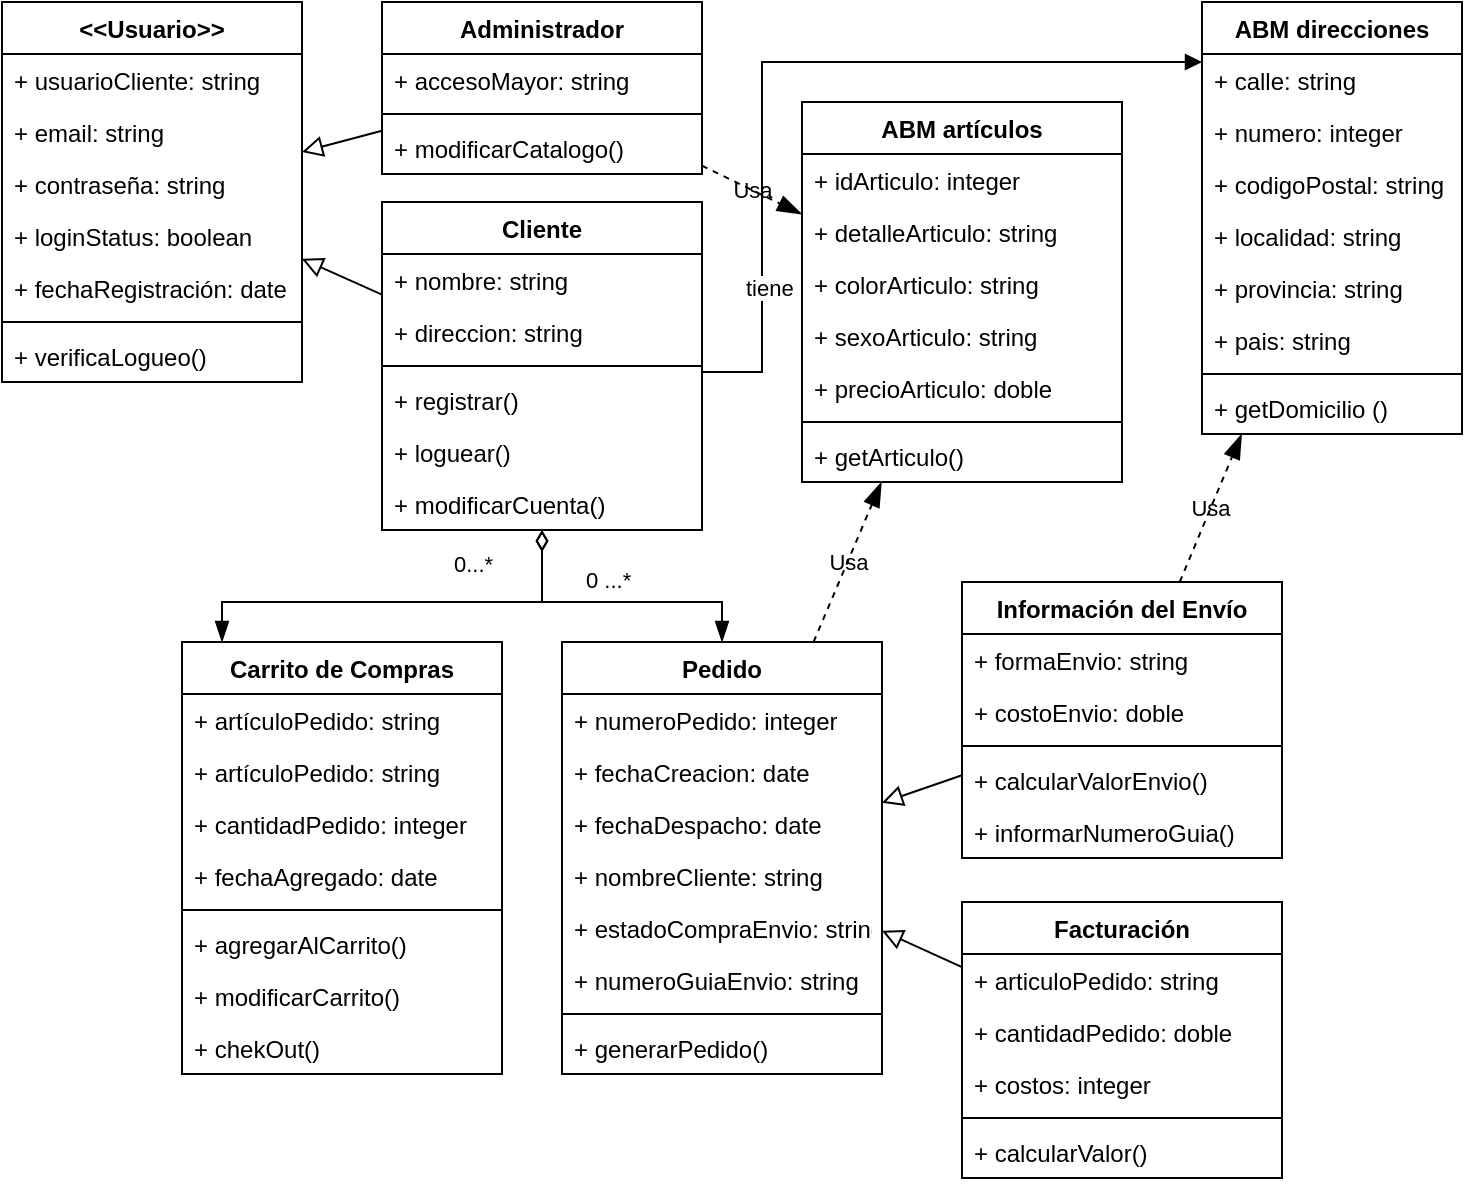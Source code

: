 <mxfile version="12.5.1" type="device"><diagram id="ciMFd6_CBrnLsRwzJrKy" name="Page-1"><mxGraphModel dx="868" dy="467" grid="1" gridSize="10" guides="1" tooltips="1" connect="1" arrows="1" fold="1" page="1" pageScale="1" pageWidth="1169" pageHeight="826" math="0" shadow="0"><root><mxCell id="0"/><mxCell id="1" parent="0"/><mxCell id="z8vjfmseeXn0USBV1nfo-5" value="&lt;&lt;Usuario&gt;&gt;" style="swimlane;fontStyle=1;align=center;verticalAlign=top;childLayout=stackLayout;horizontal=1;startSize=26;horizontalStack=0;resizeParent=1;resizeParentMax=0;resizeLast=0;collapsible=1;marginBottom=0;" parent="1" vertex="1"><mxGeometry x="80" y="10" width="150" height="190" as="geometry"/></mxCell><mxCell id="z8vjfmseeXn0USBV1nfo-6" value="+ usuarioCliente: string" style="text;strokeColor=none;fillColor=none;align=left;verticalAlign=top;spacingLeft=4;spacingRight=4;overflow=hidden;rotatable=0;points=[[0,0.5],[1,0.5]];portConstraint=eastwest;" parent="z8vjfmseeXn0USBV1nfo-5" vertex="1"><mxGeometry y="26" width="150" height="26" as="geometry"/></mxCell><mxCell id="gzXGclxdogw32uuu3xl3-1" value="+ email: string" style="text;strokeColor=none;fillColor=none;align=left;verticalAlign=top;spacingLeft=4;spacingRight=4;overflow=hidden;rotatable=0;points=[[0,0.5],[1,0.5]];portConstraint=eastwest;" vertex="1" parent="z8vjfmseeXn0USBV1nfo-5"><mxGeometry y="52" width="150" height="26" as="geometry"/></mxCell><mxCell id="z8vjfmseeXn0USBV1nfo-9" value="+ contraseña: string" style="text;strokeColor=none;fillColor=none;align=left;verticalAlign=top;spacingLeft=4;spacingRight=4;overflow=hidden;rotatable=0;points=[[0,0.5],[1,0.5]];portConstraint=eastwest;" parent="z8vjfmseeXn0USBV1nfo-5" vertex="1"><mxGeometry y="78" width="150" height="26" as="geometry"/></mxCell><mxCell id="z8vjfmseeXn0USBV1nfo-11" value="+ loginStatus: boolean" style="text;strokeColor=none;fillColor=none;align=left;verticalAlign=top;spacingLeft=4;spacingRight=4;overflow=hidden;rotatable=0;points=[[0,0.5],[1,0.5]];portConstraint=eastwest;" parent="z8vjfmseeXn0USBV1nfo-5" vertex="1"><mxGeometry y="104" width="150" height="26" as="geometry"/></mxCell><mxCell id="z8vjfmseeXn0USBV1nfo-10" value="+ fechaRegistración: date" style="text;strokeColor=none;fillColor=none;align=left;verticalAlign=top;spacingLeft=4;spacingRight=4;overflow=hidden;rotatable=0;points=[[0,0.5],[1,0.5]];portConstraint=eastwest;" parent="z8vjfmseeXn0USBV1nfo-5" vertex="1"><mxGeometry y="130" width="150" height="26" as="geometry"/></mxCell><mxCell id="z8vjfmseeXn0USBV1nfo-7" value="" style="line;strokeWidth=1;fillColor=none;align=left;verticalAlign=middle;spacingTop=-1;spacingLeft=3;spacingRight=3;rotatable=0;labelPosition=right;points=[];portConstraint=eastwest;" parent="z8vjfmseeXn0USBV1nfo-5" vertex="1"><mxGeometry y="156" width="150" height="8" as="geometry"/></mxCell><mxCell id="z8vjfmseeXn0USBV1nfo-8" value="+ verificaLogueo()" style="text;strokeColor=none;fillColor=none;align=left;verticalAlign=top;spacingLeft=4;spacingRight=4;overflow=hidden;rotatable=0;points=[[0,0.5],[1,0.5]];portConstraint=eastwest;" parent="z8vjfmseeXn0USBV1nfo-5" vertex="1"><mxGeometry y="164" width="150" height="26" as="geometry"/></mxCell><mxCell id="z8vjfmseeXn0USBV1nfo-12" value="Cliente" style="swimlane;fontStyle=1;align=center;verticalAlign=top;childLayout=stackLayout;horizontal=1;startSize=26;horizontalStack=0;resizeParent=1;resizeParentMax=0;resizeLast=0;collapsible=1;marginBottom=0;" parent="1" vertex="1"><mxGeometry x="270" y="110" width="160" height="164" as="geometry"/></mxCell><mxCell id="z8vjfmseeXn0USBV1nfo-13" value="+ nombre: string" style="text;strokeColor=none;fillColor=none;align=left;verticalAlign=top;spacingLeft=4;spacingRight=4;overflow=hidden;rotatable=0;points=[[0,0.5],[1,0.5]];portConstraint=eastwest;" parent="z8vjfmseeXn0USBV1nfo-12" vertex="1"><mxGeometry y="26" width="160" height="26" as="geometry"/></mxCell><mxCell id="z8vjfmseeXn0USBV1nfo-16" value="+ direccion: string" style="text;strokeColor=none;fillColor=none;align=left;verticalAlign=top;spacingLeft=4;spacingRight=4;overflow=hidden;rotatable=0;points=[[0,0.5],[1,0.5]];portConstraint=eastwest;" parent="z8vjfmseeXn0USBV1nfo-12" vertex="1"><mxGeometry y="52" width="160" height="26" as="geometry"/></mxCell><mxCell id="z8vjfmseeXn0USBV1nfo-14" value="" style="line;strokeWidth=1;fillColor=none;align=left;verticalAlign=middle;spacingTop=-1;spacingLeft=3;spacingRight=3;rotatable=0;labelPosition=right;points=[];portConstraint=eastwest;" parent="z8vjfmseeXn0USBV1nfo-12" vertex="1"><mxGeometry y="78" width="160" height="8" as="geometry"/></mxCell><mxCell id="z8vjfmseeXn0USBV1nfo-15" value="+ registrar()" style="text;strokeColor=none;fillColor=none;align=left;verticalAlign=top;spacingLeft=4;spacingRight=4;overflow=hidden;rotatable=0;points=[[0,0.5],[1,0.5]];portConstraint=eastwest;" parent="z8vjfmseeXn0USBV1nfo-12" vertex="1"><mxGeometry y="86" width="160" height="26" as="geometry"/></mxCell><mxCell id="gzXGclxdogw32uuu3xl3-41" value="+ loguear()" style="text;strokeColor=none;fillColor=none;align=left;verticalAlign=top;spacingLeft=4;spacingRight=4;overflow=hidden;rotatable=0;points=[[0,0.5],[1,0.5]];portConstraint=eastwest;" vertex="1" parent="z8vjfmseeXn0USBV1nfo-12"><mxGeometry y="112" width="160" height="26" as="geometry"/></mxCell><mxCell id="z8vjfmseeXn0USBV1nfo-21" value="+ modificarCuenta()" style="text;strokeColor=none;fillColor=none;align=left;verticalAlign=top;spacingLeft=4;spacingRight=4;overflow=hidden;rotatable=0;points=[[0,0.5],[1,0.5]];portConstraint=eastwest;" parent="z8vjfmseeXn0USBV1nfo-12" vertex="1"><mxGeometry y="138" width="160" height="26" as="geometry"/></mxCell><mxCell id="z8vjfmseeXn0USBV1nfo-22" value="Administrador" style="swimlane;fontStyle=1;align=center;verticalAlign=top;childLayout=stackLayout;horizontal=1;startSize=26;horizontalStack=0;resizeParent=1;resizeParentMax=0;resizeLast=0;collapsible=1;marginBottom=0;" parent="1" vertex="1"><mxGeometry x="270" y="10" width="160" height="86" as="geometry"/></mxCell><mxCell id="z8vjfmseeXn0USBV1nfo-23" value="+ accesoMayor: string" style="text;strokeColor=none;fillColor=none;align=left;verticalAlign=top;spacingLeft=4;spacingRight=4;overflow=hidden;rotatable=0;points=[[0,0.5],[1,0.5]];portConstraint=eastwest;" parent="z8vjfmseeXn0USBV1nfo-22" vertex="1"><mxGeometry y="26" width="160" height="26" as="geometry"/></mxCell><mxCell id="z8vjfmseeXn0USBV1nfo-24" value="" style="line;strokeWidth=1;fillColor=none;align=left;verticalAlign=middle;spacingTop=-1;spacingLeft=3;spacingRight=3;rotatable=0;labelPosition=right;points=[];portConstraint=eastwest;" parent="z8vjfmseeXn0USBV1nfo-22" vertex="1"><mxGeometry y="52" width="160" height="8" as="geometry"/></mxCell><mxCell id="z8vjfmseeXn0USBV1nfo-25" value="+ modificarCatalogo()" style="text;strokeColor=none;fillColor=none;align=left;verticalAlign=top;spacingLeft=4;spacingRight=4;overflow=hidden;rotatable=0;points=[[0,0.5],[1,0.5]];portConstraint=eastwest;" parent="z8vjfmseeXn0USBV1nfo-22" vertex="1"><mxGeometry y="60" width="160" height="26" as="geometry"/></mxCell><mxCell id="z8vjfmseeXn0USBV1nfo-27" value="Pedido" style="swimlane;fontStyle=1;align=center;verticalAlign=top;childLayout=stackLayout;horizontal=1;startSize=26;horizontalStack=0;resizeParent=1;resizeParentMax=0;resizeLast=0;collapsible=1;marginBottom=0;" parent="1" vertex="1"><mxGeometry x="360" y="330" width="160" height="216" as="geometry"/></mxCell><mxCell id="z8vjfmseeXn0USBV1nfo-28" value="+ numeroPedido: integer" style="text;strokeColor=none;fillColor=none;align=left;verticalAlign=top;spacingLeft=4;spacingRight=4;overflow=hidden;rotatable=0;points=[[0,0.5],[1,0.5]];portConstraint=eastwest;" parent="z8vjfmseeXn0USBV1nfo-27" vertex="1"><mxGeometry y="26" width="160" height="26" as="geometry"/></mxCell><mxCell id="z8vjfmseeXn0USBV1nfo-31" value="+ fechaCreacion: date" style="text;strokeColor=none;fillColor=none;align=left;verticalAlign=top;spacingLeft=4;spacingRight=4;overflow=hidden;rotatable=0;points=[[0,0.5],[1,0.5]];portConstraint=eastwest;" parent="z8vjfmseeXn0USBV1nfo-27" vertex="1"><mxGeometry y="52" width="160" height="26" as="geometry"/></mxCell><mxCell id="z8vjfmseeXn0USBV1nfo-32" value="+ fechaDespacho: date" style="text;strokeColor=none;fillColor=none;align=left;verticalAlign=top;spacingLeft=4;spacingRight=4;overflow=hidden;rotatable=0;points=[[0,0.5],[1,0.5]];portConstraint=eastwest;" parent="z8vjfmseeXn0USBV1nfo-27" vertex="1"><mxGeometry y="78" width="160" height="26" as="geometry"/></mxCell><mxCell id="z8vjfmseeXn0USBV1nfo-33" value="+ nombreCliente: string" style="text;strokeColor=none;fillColor=none;align=left;verticalAlign=top;spacingLeft=4;spacingRight=4;overflow=hidden;rotatable=0;points=[[0,0.5],[1,0.5]];portConstraint=eastwest;" parent="z8vjfmseeXn0USBV1nfo-27" vertex="1"><mxGeometry y="104" width="160" height="26" as="geometry"/></mxCell><mxCell id="z8vjfmseeXn0USBV1nfo-34" value="+ estadoCompraEnvio: string" style="text;strokeColor=none;fillColor=none;align=left;verticalAlign=top;spacingLeft=4;spacingRight=4;overflow=hidden;rotatable=0;points=[[0,0.5],[1,0.5]];portConstraint=eastwest;" parent="z8vjfmseeXn0USBV1nfo-27" vertex="1"><mxGeometry y="130" width="160" height="26" as="geometry"/></mxCell><mxCell id="z8vjfmseeXn0USBV1nfo-35" value="+ numeroGuiaEnvio: string" style="text;strokeColor=none;fillColor=none;align=left;verticalAlign=top;spacingLeft=4;spacingRight=4;overflow=hidden;rotatable=0;points=[[0,0.5],[1,0.5]];portConstraint=eastwest;" parent="z8vjfmseeXn0USBV1nfo-27" vertex="1"><mxGeometry y="156" width="160" height="26" as="geometry"/></mxCell><mxCell id="z8vjfmseeXn0USBV1nfo-29" value="" style="line;strokeWidth=1;fillColor=none;align=left;verticalAlign=middle;spacingTop=-1;spacingLeft=3;spacingRight=3;rotatable=0;labelPosition=right;points=[];portConstraint=eastwest;" parent="z8vjfmseeXn0USBV1nfo-27" vertex="1"><mxGeometry y="182" width="160" height="8" as="geometry"/></mxCell><mxCell id="z8vjfmseeXn0USBV1nfo-30" value="+ generarPedido()" style="text;strokeColor=none;fillColor=none;align=left;verticalAlign=top;spacingLeft=4;spacingRight=4;overflow=hidden;rotatable=0;points=[[0,0.5],[1,0.5]];portConstraint=eastwest;" parent="z8vjfmseeXn0USBV1nfo-27" vertex="1"><mxGeometry y="190" width="160" height="26" as="geometry"/></mxCell><mxCell id="z8vjfmseeXn0USBV1nfo-36" value="Información del Envío" style="swimlane;fontStyle=1;align=center;verticalAlign=top;childLayout=stackLayout;horizontal=1;startSize=26;horizontalStack=0;resizeParent=1;resizeParentMax=0;resizeLast=0;collapsible=1;marginBottom=0;" parent="1" vertex="1"><mxGeometry x="560" y="300" width="160" height="138" as="geometry"/></mxCell><mxCell id="z8vjfmseeXn0USBV1nfo-40" value="+ formaEnvio: string" style="text;strokeColor=none;fillColor=none;align=left;verticalAlign=top;spacingLeft=4;spacingRight=4;overflow=hidden;rotatable=0;points=[[0,0.5],[1,0.5]];portConstraint=eastwest;" parent="z8vjfmseeXn0USBV1nfo-36" vertex="1"><mxGeometry y="26" width="160" height="26" as="geometry"/></mxCell><mxCell id="z8vjfmseeXn0USBV1nfo-41" value="+ costoEnvio: doble" style="text;strokeColor=none;fillColor=none;align=left;verticalAlign=top;spacingLeft=4;spacingRight=4;overflow=hidden;rotatable=0;points=[[0,0.5],[1,0.5]];portConstraint=eastwest;" parent="z8vjfmseeXn0USBV1nfo-36" vertex="1"><mxGeometry y="52" width="160" height="26" as="geometry"/></mxCell><mxCell id="z8vjfmseeXn0USBV1nfo-38" value="" style="line;strokeWidth=1;fillColor=none;align=left;verticalAlign=middle;spacingTop=-1;spacingLeft=3;spacingRight=3;rotatable=0;labelPosition=right;points=[];portConstraint=eastwest;" parent="z8vjfmseeXn0USBV1nfo-36" vertex="1"><mxGeometry y="78" width="160" height="8" as="geometry"/></mxCell><mxCell id="z8vjfmseeXn0USBV1nfo-39" value="+ calcularValorEnvio()" style="text;strokeColor=none;fillColor=none;align=left;verticalAlign=top;spacingLeft=4;spacingRight=4;overflow=hidden;rotatable=0;points=[[0,0.5],[1,0.5]];portConstraint=eastwest;" parent="z8vjfmseeXn0USBV1nfo-36" vertex="1"><mxGeometry y="86" width="160" height="26" as="geometry"/></mxCell><mxCell id="gzXGclxdogw32uuu3xl3-47" value="+ informarNumeroGuia()" style="text;strokeColor=none;fillColor=none;align=left;verticalAlign=top;spacingLeft=4;spacingRight=4;overflow=hidden;rotatable=0;points=[[0,0.5],[1,0.5]];portConstraint=eastwest;" vertex="1" parent="z8vjfmseeXn0USBV1nfo-36"><mxGeometry y="112" width="160" height="26" as="geometry"/></mxCell><mxCell id="z8vjfmseeXn0USBV1nfo-43" value="Facturación" style="swimlane;fontStyle=1;align=center;verticalAlign=top;childLayout=stackLayout;horizontal=1;startSize=26;horizontalStack=0;resizeParent=1;resizeParentMax=0;resizeLast=0;collapsible=1;marginBottom=0;" parent="1" vertex="1"><mxGeometry x="560" y="460" width="160" height="138" as="geometry"/></mxCell><mxCell id="z8vjfmseeXn0USBV1nfo-47" value="+ articuloPedido: string" style="text;strokeColor=none;fillColor=none;align=left;verticalAlign=top;spacingLeft=4;spacingRight=4;overflow=hidden;rotatable=0;points=[[0,0.5],[1,0.5]];portConstraint=eastwest;" parent="z8vjfmseeXn0USBV1nfo-43" vertex="1"><mxGeometry y="26" width="160" height="26" as="geometry"/></mxCell><mxCell id="z8vjfmseeXn0USBV1nfo-48" value="+ cantidadPedido: doble" style="text;strokeColor=none;fillColor=none;align=left;verticalAlign=top;spacingLeft=4;spacingRight=4;overflow=hidden;rotatable=0;points=[[0,0.5],[1,0.5]];portConstraint=eastwest;" parent="z8vjfmseeXn0USBV1nfo-43" vertex="1"><mxGeometry y="52" width="160" height="26" as="geometry"/></mxCell><mxCell id="z8vjfmseeXn0USBV1nfo-49" value="+ costos: integer" style="text;strokeColor=none;fillColor=none;align=left;verticalAlign=top;spacingLeft=4;spacingRight=4;overflow=hidden;rotatable=0;points=[[0,0.5],[1,0.5]];portConstraint=eastwest;" parent="z8vjfmseeXn0USBV1nfo-43" vertex="1"><mxGeometry y="78" width="160" height="26" as="geometry"/></mxCell><mxCell id="z8vjfmseeXn0USBV1nfo-45" value="" style="line;strokeWidth=1;fillColor=none;align=left;verticalAlign=middle;spacingTop=-1;spacingLeft=3;spacingRight=3;rotatable=0;labelPosition=right;points=[];portConstraint=eastwest;" parent="z8vjfmseeXn0USBV1nfo-43" vertex="1"><mxGeometry y="104" width="160" height="8" as="geometry"/></mxCell><mxCell id="z8vjfmseeXn0USBV1nfo-46" value="+ calcularValor()" style="text;strokeColor=none;fillColor=none;align=left;verticalAlign=top;spacingLeft=4;spacingRight=4;overflow=hidden;rotatable=0;points=[[0,0.5],[1,0.5]];portConstraint=eastwest;" parent="z8vjfmseeXn0USBV1nfo-43" vertex="1"><mxGeometry y="112" width="160" height="26" as="geometry"/></mxCell><mxCell id="z8vjfmseeXn0USBV1nfo-51" value="Carrito de Compras" style="swimlane;fontStyle=1;align=center;verticalAlign=top;childLayout=stackLayout;horizontal=1;startSize=26;horizontalStack=0;resizeParent=1;resizeParentMax=0;resizeLast=0;collapsible=1;marginBottom=0;" parent="1" vertex="1"><mxGeometry x="170" y="330" width="160" height="216" as="geometry"/></mxCell><mxCell id="z8vjfmseeXn0USBV1nfo-52" value="+ artículoPedido: string" style="text;strokeColor=none;fillColor=none;align=left;verticalAlign=top;spacingLeft=4;spacingRight=4;overflow=hidden;rotatable=0;points=[[0,0.5],[1,0.5]];portConstraint=eastwest;" parent="z8vjfmseeXn0USBV1nfo-51" vertex="1"><mxGeometry y="26" width="160" height="26" as="geometry"/></mxCell><mxCell id="z8vjfmseeXn0USBV1nfo-62" value="+ artículoPedido: string" style="text;strokeColor=none;fillColor=none;align=left;verticalAlign=top;spacingLeft=4;spacingRight=4;overflow=hidden;rotatable=0;points=[[0,0.5],[1,0.5]];portConstraint=eastwest;" parent="z8vjfmseeXn0USBV1nfo-51" vertex="1"><mxGeometry y="52" width="160" height="26" as="geometry"/></mxCell><mxCell id="z8vjfmseeXn0USBV1nfo-63" value="+ cantidadPedido: integer" style="text;strokeColor=none;fillColor=none;align=left;verticalAlign=top;spacingLeft=4;spacingRight=4;overflow=hidden;rotatable=0;points=[[0,0.5],[1,0.5]];portConstraint=eastwest;" parent="z8vjfmseeXn0USBV1nfo-51" vertex="1"><mxGeometry y="78" width="160" height="26" as="geometry"/></mxCell><mxCell id="z8vjfmseeXn0USBV1nfo-64" value="+ fechaAgregado: date " style="text;strokeColor=none;fillColor=none;align=left;verticalAlign=top;spacingLeft=4;spacingRight=4;overflow=hidden;rotatable=0;points=[[0,0.5],[1,0.5]];portConstraint=eastwest;" parent="z8vjfmseeXn0USBV1nfo-51" vertex="1"><mxGeometry y="104" width="160" height="26" as="geometry"/></mxCell><mxCell id="z8vjfmseeXn0USBV1nfo-53" value="" style="line;strokeWidth=1;fillColor=none;align=left;verticalAlign=middle;spacingTop=-1;spacingLeft=3;spacingRight=3;rotatable=0;labelPosition=right;points=[];portConstraint=eastwest;" parent="z8vjfmseeXn0USBV1nfo-51" vertex="1"><mxGeometry y="130" width="160" height="8" as="geometry"/></mxCell><mxCell id="z8vjfmseeXn0USBV1nfo-54" value="+ agregarAlCarrito()" style="text;strokeColor=none;fillColor=none;align=left;verticalAlign=top;spacingLeft=4;spacingRight=4;overflow=hidden;rotatable=0;points=[[0,0.5],[1,0.5]];portConstraint=eastwest;" parent="z8vjfmseeXn0USBV1nfo-51" vertex="1"><mxGeometry y="138" width="160" height="26" as="geometry"/></mxCell><mxCell id="z8vjfmseeXn0USBV1nfo-66" value="+ modificarCarrito()" style="text;strokeColor=none;fillColor=none;align=left;verticalAlign=top;spacingLeft=4;spacingRight=4;overflow=hidden;rotatable=0;points=[[0,0.5],[1,0.5]];portConstraint=eastwest;" parent="z8vjfmseeXn0USBV1nfo-51" vertex="1"><mxGeometry y="164" width="160" height="26" as="geometry"/></mxCell><mxCell id="z8vjfmseeXn0USBV1nfo-65" value="+ chekOut()" style="text;strokeColor=none;fillColor=none;align=left;verticalAlign=top;spacingLeft=4;spacingRight=4;overflow=hidden;rotatable=0;points=[[0,0.5],[1,0.5]];portConstraint=eastwest;" parent="z8vjfmseeXn0USBV1nfo-51" vertex="1"><mxGeometry y="190" width="160" height="26" as="geometry"/></mxCell><mxCell id="gzXGclxdogw32uuu3xl3-5" value="ABM direcciones" style="swimlane;fontStyle=1;align=center;verticalAlign=top;childLayout=stackLayout;horizontal=1;startSize=26;horizontalStack=0;resizeParent=1;resizeParentMax=0;resizeLast=0;collapsible=1;marginBottom=0;" vertex="1" parent="1"><mxGeometry x="680" y="10" width="130" height="216" as="geometry"/></mxCell><mxCell id="gzXGclxdogw32uuu3xl3-6" value="+ calle: string" style="text;strokeColor=none;fillColor=none;align=left;verticalAlign=top;spacingLeft=4;spacingRight=4;overflow=hidden;rotatable=0;points=[[0,0.5],[1,0.5]];portConstraint=eastwest;" vertex="1" parent="gzXGclxdogw32uuu3xl3-5"><mxGeometry y="26" width="130" height="26" as="geometry"/></mxCell><mxCell id="gzXGclxdogw32uuu3xl3-9" value="+ numero: integer" style="text;strokeColor=none;fillColor=none;align=left;verticalAlign=top;spacingLeft=4;spacingRight=4;overflow=hidden;rotatable=0;points=[[0,0.5],[1,0.5]];portConstraint=eastwest;" vertex="1" parent="gzXGclxdogw32uuu3xl3-5"><mxGeometry y="52" width="130" height="26" as="geometry"/></mxCell><mxCell id="gzXGclxdogw32uuu3xl3-10" value="+ codigoPostal: string" style="text;strokeColor=none;fillColor=none;align=left;verticalAlign=top;spacingLeft=4;spacingRight=4;overflow=hidden;rotatable=0;points=[[0,0.5],[1,0.5]];portConstraint=eastwest;" vertex="1" parent="gzXGclxdogw32uuu3xl3-5"><mxGeometry y="78" width="130" height="26" as="geometry"/></mxCell><mxCell id="gzXGclxdogw32uuu3xl3-11" value="+ localidad: string" style="text;strokeColor=none;fillColor=none;align=left;verticalAlign=top;spacingLeft=4;spacingRight=4;overflow=hidden;rotatable=0;points=[[0,0.5],[1,0.5]];portConstraint=eastwest;" vertex="1" parent="gzXGclxdogw32uuu3xl3-5"><mxGeometry y="104" width="130" height="26" as="geometry"/></mxCell><mxCell id="gzXGclxdogw32uuu3xl3-12" value="+ provincia: string" style="text;strokeColor=none;fillColor=none;align=left;verticalAlign=top;spacingLeft=4;spacingRight=4;overflow=hidden;rotatable=0;points=[[0,0.5],[1,0.5]];portConstraint=eastwest;" vertex="1" parent="gzXGclxdogw32uuu3xl3-5"><mxGeometry y="130" width="130" height="26" as="geometry"/></mxCell><mxCell id="gzXGclxdogw32uuu3xl3-13" value="+ pais: string" style="text;strokeColor=none;fillColor=none;align=left;verticalAlign=top;spacingLeft=4;spacingRight=4;overflow=hidden;rotatable=0;points=[[0,0.5],[1,0.5]];portConstraint=eastwest;" vertex="1" parent="gzXGclxdogw32uuu3xl3-5"><mxGeometry y="156" width="130" height="26" as="geometry"/></mxCell><mxCell id="gzXGclxdogw32uuu3xl3-7" value="" style="line;strokeWidth=1;fillColor=none;align=left;verticalAlign=middle;spacingTop=-1;spacingLeft=3;spacingRight=3;rotatable=0;labelPosition=right;points=[];portConstraint=eastwest;" vertex="1" parent="gzXGclxdogw32uuu3xl3-5"><mxGeometry y="182" width="130" height="8" as="geometry"/></mxCell><mxCell id="gzXGclxdogw32uuu3xl3-8" value="+ getDomicilio ()" style="text;strokeColor=none;fillColor=none;align=left;verticalAlign=top;spacingLeft=4;spacingRight=4;overflow=hidden;rotatable=0;points=[[0,0.5],[1,0.5]];portConstraint=eastwest;" vertex="1" parent="gzXGclxdogw32uuu3xl3-5"><mxGeometry y="190" width="130" height="26" as="geometry"/></mxCell><mxCell id="gzXGclxdogw32uuu3xl3-14" value="tiene" style="endArrow=block;endFill=1;edgeStyle=orthogonalEdgeStyle;align=left;verticalAlign=top;labelBorderColor=none;fontColor=#000000;strokeColor=#000000;rounded=0;" edge="1" parent="1" source="z8vjfmseeXn0USBV1nfo-12" target="gzXGclxdogw32uuu3xl3-5"><mxGeometry x="-0.58" y="10" relative="1" as="geometry"><mxPoint x="90" y="260" as="sourcePoint"/><mxPoint x="250" y="260" as="targetPoint"/><Array as="points"><mxPoint x="460" y="195"/><mxPoint x="460" y="40"/></Array><mxPoint as="offset"/></mxGeometry></mxCell><mxCell id="gzXGclxdogw32uuu3xl3-15" value="1" style="resizable=0;align=left;verticalAlign=bottom;labelBackgroundColor=#ffffff;fontSize=10;noLabel=1;fontColor=none;" connectable="0" vertex="1" parent="gzXGclxdogw32uuu3xl3-14"><mxGeometry x="-1" relative="1" as="geometry"/></mxCell><mxCell id="gzXGclxdogw32uuu3xl3-16" value="Extends" style="endArrow=block;endSize=8;endFill=0;strokeColor=#000000;fontColor=none;rounded=0;shadow=0;horizontal=0;verticalAlign=top;labelBackgroundColor=none;noLabel=1;startSize=1;" edge="1" parent="1" source="z8vjfmseeXn0USBV1nfo-12" target="z8vjfmseeXn0USBV1nfo-5"><mxGeometry x="1" y="164" width="160" relative="1" as="geometry"><mxPoint x="240" y="340" as="sourcePoint"/><mxPoint x="240" y="330" as="targetPoint"/><mxPoint x="-2" y="-1" as="offset"/></mxGeometry></mxCell><mxCell id="gzXGclxdogw32uuu3xl3-18" value="Extends" style="endArrow=block;endSize=8;endFill=0;strokeColor=#000000;fontColor=none;shadow=0;horizontal=0;verticalAlign=top;labelBackgroundColor=none;noLabel=1;startSize=1;jumpStyle=none;rounded=0;" edge="1" parent="1" source="z8vjfmseeXn0USBV1nfo-22" target="z8vjfmseeXn0USBV1nfo-5"><mxGeometry x="1" y="164" width="160" relative="1" as="geometry"><mxPoint x="266" y="221.579" as="sourcePoint"/><mxPoint x="236" y="206.421" as="targetPoint"/><mxPoint x="-2" y="-1" as="offset"/></mxGeometry></mxCell><mxCell id="gzXGclxdogw32uuu3xl3-20" value="0 ...*" style="endArrow=blockThin;html=1;endSize=8;startArrow=diamondThin;startSize=8;startFill=0;edgeStyle=orthogonalEdgeStyle;align=left;verticalAlign=bottom;shadow=0;labelBackgroundColor=none;strokeColor=#000000;fontColor=#000000;rounded=0;endFill=1;" edge="1" parent="1" source="z8vjfmseeXn0USBV1nfo-12" target="z8vjfmseeXn0USBV1nfo-27"><mxGeometry x="-0.538" y="20" relative="1" as="geometry"><mxPoint x="90" y="316" as="sourcePoint"/><mxPoint x="250" y="316" as="targetPoint"/><Array as="points"><mxPoint x="350" y="310"/><mxPoint x="440" y="310"/></Array><mxPoint as="offset"/></mxGeometry></mxCell><mxCell id="gzXGclxdogw32uuu3xl3-21" value="ABM artículos" style="swimlane;fontStyle=1;align=center;verticalAlign=top;childLayout=stackLayout;horizontal=1;startSize=26;horizontalStack=0;resizeParent=1;resizeParentMax=0;resizeLast=0;collapsible=1;marginBottom=0;fontColor=#000000;html=0;" vertex="1" parent="1"><mxGeometry x="480" y="60" width="160" height="190" as="geometry"/></mxCell><mxCell id="gzXGclxdogw32uuu3xl3-22" value="+ idArticulo: integer" style="text;strokeColor=none;fillColor=none;align=left;verticalAlign=top;spacingLeft=4;spacingRight=4;overflow=hidden;rotatable=0;points=[[0,0.5],[1,0.5]];portConstraint=eastwest;" vertex="1" parent="gzXGclxdogw32uuu3xl3-21"><mxGeometry y="26" width="160" height="26" as="geometry"/></mxCell><mxCell id="gzXGclxdogw32uuu3xl3-32" value="+ detalleArticulo: string" style="text;strokeColor=none;fillColor=none;align=left;verticalAlign=top;spacingLeft=4;spacingRight=4;overflow=hidden;rotatable=0;points=[[0,0.5],[1,0.5]];portConstraint=eastwest;" vertex="1" parent="gzXGclxdogw32uuu3xl3-21"><mxGeometry y="52" width="160" height="26" as="geometry"/></mxCell><mxCell id="gzXGclxdogw32uuu3xl3-38" value="+ colorArticulo: string" style="text;strokeColor=none;fillColor=none;align=left;verticalAlign=top;spacingLeft=4;spacingRight=4;overflow=hidden;rotatable=0;points=[[0,0.5],[1,0.5]];portConstraint=eastwest;" vertex="1" parent="gzXGclxdogw32uuu3xl3-21"><mxGeometry y="78" width="160" height="26" as="geometry"/></mxCell><mxCell id="gzXGclxdogw32uuu3xl3-37" value="+ sexoArticulo: string" style="text;strokeColor=none;fillColor=none;align=left;verticalAlign=top;spacingLeft=4;spacingRight=4;overflow=hidden;rotatable=0;points=[[0,0.5],[1,0.5]];portConstraint=eastwest;" vertex="1" parent="gzXGclxdogw32uuu3xl3-21"><mxGeometry y="104" width="160" height="26" as="geometry"/></mxCell><mxCell id="gzXGclxdogw32uuu3xl3-35" value="+ precioArticulo: doble" style="text;strokeColor=none;fillColor=none;align=left;verticalAlign=top;spacingLeft=4;spacingRight=4;overflow=hidden;rotatable=0;points=[[0,0.5],[1,0.5]];portConstraint=eastwest;" vertex="1" parent="gzXGclxdogw32uuu3xl3-21"><mxGeometry y="130" width="160" height="26" as="geometry"/></mxCell><mxCell id="gzXGclxdogw32uuu3xl3-23" value="" style="line;strokeWidth=1;fillColor=none;align=left;verticalAlign=middle;spacingTop=-1;spacingLeft=3;spacingRight=3;rotatable=0;labelPosition=right;points=[];portConstraint=eastwest;" vertex="1" parent="gzXGclxdogw32uuu3xl3-21"><mxGeometry y="156" width="160" height="8" as="geometry"/></mxCell><mxCell id="gzXGclxdogw32uuu3xl3-24" value="+ getArticulo()" style="text;strokeColor=none;fillColor=none;align=left;verticalAlign=top;spacingLeft=4;spacingRight=4;overflow=hidden;rotatable=0;points=[[0,0.5],[1,0.5]];portConstraint=eastwest;" vertex="1" parent="gzXGclxdogw32uuu3xl3-21"><mxGeometry y="164" width="160" height="26" as="geometry"/></mxCell><mxCell id="gzXGclxdogw32uuu3xl3-39" value="Usa" style="endArrow=blockThin;endSize=10;dashed=1;html=1;shadow=0;labelBackgroundColor=none;strokeColor=#000000;fontColor=#000000;endFill=1;" edge="1" parent="1" source="z8vjfmseeXn0USBV1nfo-27" target="gzXGclxdogw32uuu3xl3-21"><mxGeometry width="160" relative="1" as="geometry"><mxPoint x="420" y="610" as="sourcePoint"/><mxPoint x="190" y="690" as="targetPoint"/></mxGeometry></mxCell><mxCell id="gzXGclxdogw32uuu3xl3-40" value="0...*" style="endArrow=blockThin;html=1;endSize=8;startArrow=diamondThin;startSize=8;startFill=0;edgeStyle=orthogonalEdgeStyle;align=left;verticalAlign=bottom;shadow=0;labelBackgroundColor=none;strokeColor=#000000;fontColor=#000000;endFill=1;rounded=0;" edge="1" parent="1" source="z8vjfmseeXn0USBV1nfo-12" target="z8vjfmseeXn0USBV1nfo-51"><mxGeometry x="-0.239" y="-10" relative="1" as="geometry"><mxPoint x="220" y="270" as="sourcePoint"/><mxPoint x="110" y="240" as="targetPoint"/><Array as="points"><mxPoint x="350" y="310"/><mxPoint x="190" y="310"/></Array><mxPoint as="offset"/></mxGeometry></mxCell><mxCell id="gzXGclxdogw32uuu3xl3-46" value="Usa" style="endArrow=blockThin;endSize=10;dashed=1;html=1;shadow=0;labelBackgroundColor=none;strokeColor=#000000;fontColor=#000000;endFill=1;rounded=0;" edge="1" parent="1" source="z8vjfmseeXn0USBV1nfo-36" target="gzXGclxdogw32uuu3xl3-5"><mxGeometry width="160" relative="1" as="geometry"><mxPoint x="630" y="229" as="sourcePoint"/><mxPoint x="510" y="590" as="targetPoint"/></mxGeometry></mxCell><mxCell id="gzXGclxdogw32uuu3xl3-49" value="Usa" style="endArrow=blockThin;endSize=10;dashed=1;html=1;shadow=0;labelBackgroundColor=none;strokeColor=#000000;fontColor=#000000;endFill=1;" edge="1" parent="1" source="z8vjfmseeXn0USBV1nfo-22" target="gzXGclxdogw32uuu3xl3-21"><mxGeometry width="160" relative="1" as="geometry"><mxPoint x="495.795" y="340" as="sourcePoint"/><mxPoint x="529.717" y="260" as="targetPoint"/></mxGeometry></mxCell><mxCell id="gzXGclxdogw32uuu3xl3-50" value="Extends" style="endArrow=block;endSize=8;endFill=0;strokeColor=#000000;fontColor=none;shadow=0;horizontal=0;verticalAlign=top;labelBackgroundColor=none;noLabel=1;startSize=1;jumpStyle=none;rounded=0;" edge="1" parent="1" source="z8vjfmseeXn0USBV1nfo-36" target="z8vjfmseeXn0USBV1nfo-27"><mxGeometry x="1" y="164" width="160" relative="1" as="geometry"><mxPoint x="800" y="330.003" as="sourcePoint"/><mxPoint x="760" y="340.67" as="targetPoint"/><mxPoint x="-2" y="-1" as="offset"/></mxGeometry></mxCell><mxCell id="gzXGclxdogw32uuu3xl3-51" value="Extends" style="endArrow=block;endSize=8;endFill=0;strokeColor=#000000;fontColor=none;rounded=0;shadow=0;horizontal=0;verticalAlign=top;labelBackgroundColor=none;noLabel=1;startSize=1;" edge="1" parent="1" source="z8vjfmseeXn0USBV1nfo-43" target="z8vjfmseeXn0USBV1nfo-27"><mxGeometry x="1" y="164" width="160" relative="1" as="geometry"><mxPoint x="280" y="219.308" as="sourcePoint"/><mxPoint x="240" y="201.462" as="targetPoint"/><mxPoint x="-2" y="-1" as="offset"/></mxGeometry></mxCell></root></mxGraphModel></diagram></mxfile>